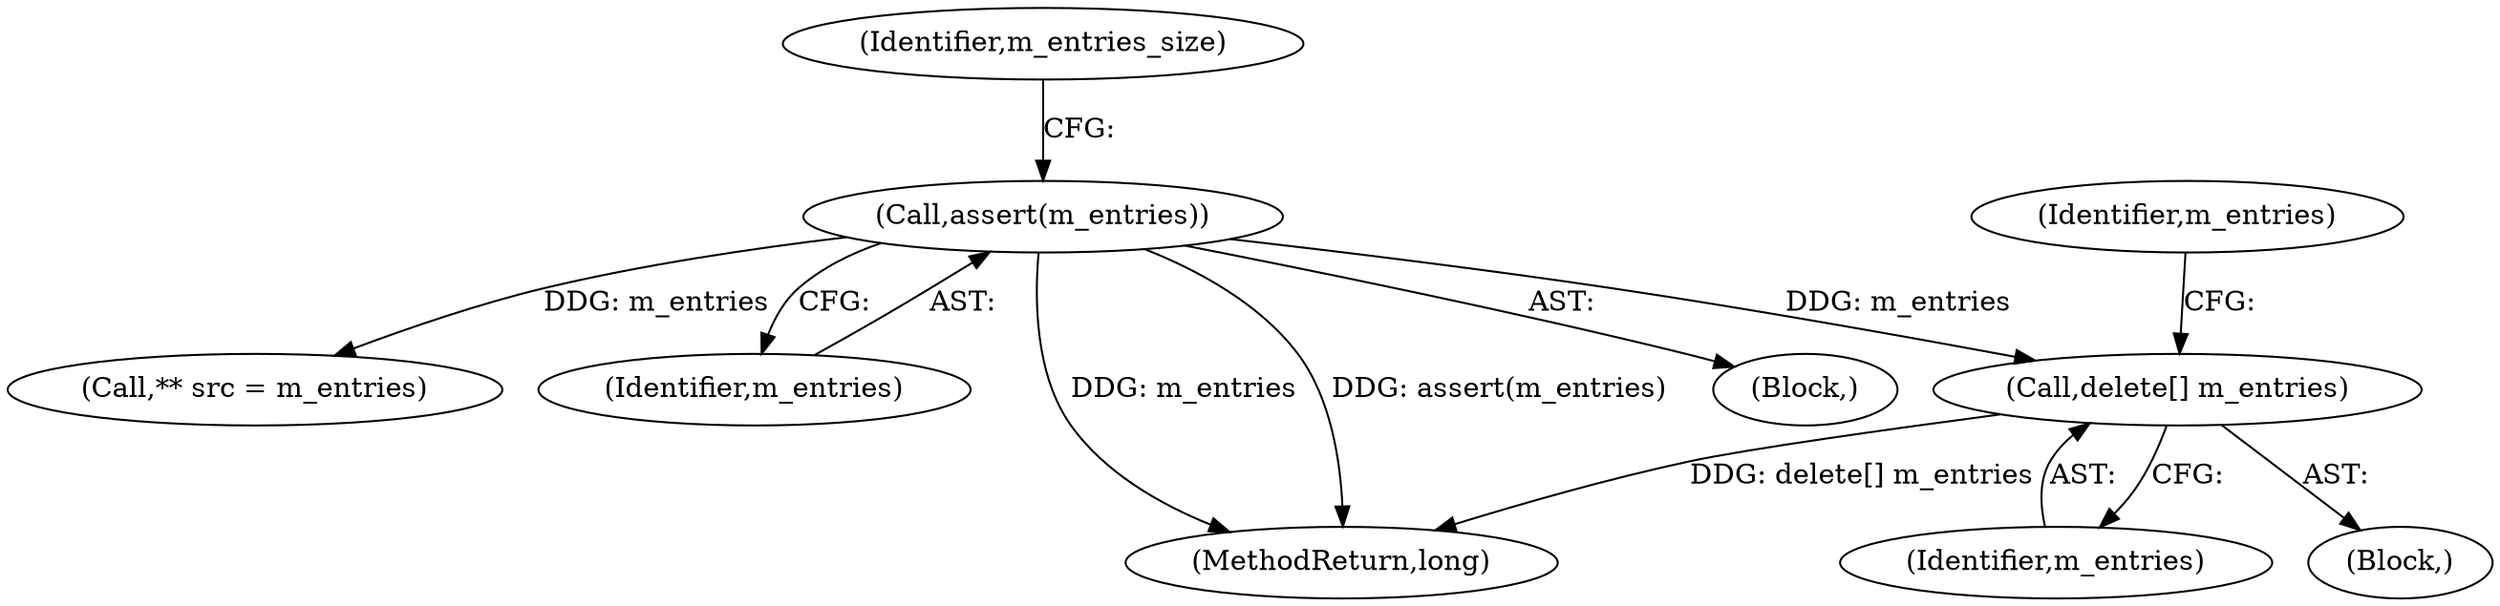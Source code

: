 digraph "0_Android_cc274e2abe8b2a6698a5c47d8aa4bb45f1f9538d_3@API" {
"1000187" [label="(Call,delete[] m_entries)"];
"1000140" [label="(Call,assert(m_entries))"];
"1000187" [label="(Call,delete[] m_entries)"];
"1000190" [label="(Identifier,m_entries)"];
"1000164" [label="(Call,** src = m_entries)"];
"1000140" [label="(Call,assert(m_entries))"];
"1000141" [label="(Identifier,m_entries)"];
"1000209" [label="(MethodReturn,long)"];
"1000154" [label="(Block,)"];
"1000144" [label="(Identifier,m_entries_size)"];
"1000139" [label="(Block,)"];
"1000188" [label="(Identifier,m_entries)"];
"1000187" -> "1000154"  [label="AST: "];
"1000187" -> "1000188"  [label="CFG: "];
"1000188" -> "1000187"  [label="AST: "];
"1000190" -> "1000187"  [label="CFG: "];
"1000187" -> "1000209"  [label="DDG: delete[] m_entries"];
"1000140" -> "1000187"  [label="DDG: m_entries"];
"1000140" -> "1000139"  [label="AST: "];
"1000140" -> "1000141"  [label="CFG: "];
"1000141" -> "1000140"  [label="AST: "];
"1000144" -> "1000140"  [label="CFG: "];
"1000140" -> "1000209"  [label="DDG: m_entries"];
"1000140" -> "1000209"  [label="DDG: assert(m_entries)"];
"1000140" -> "1000164"  [label="DDG: m_entries"];
}
